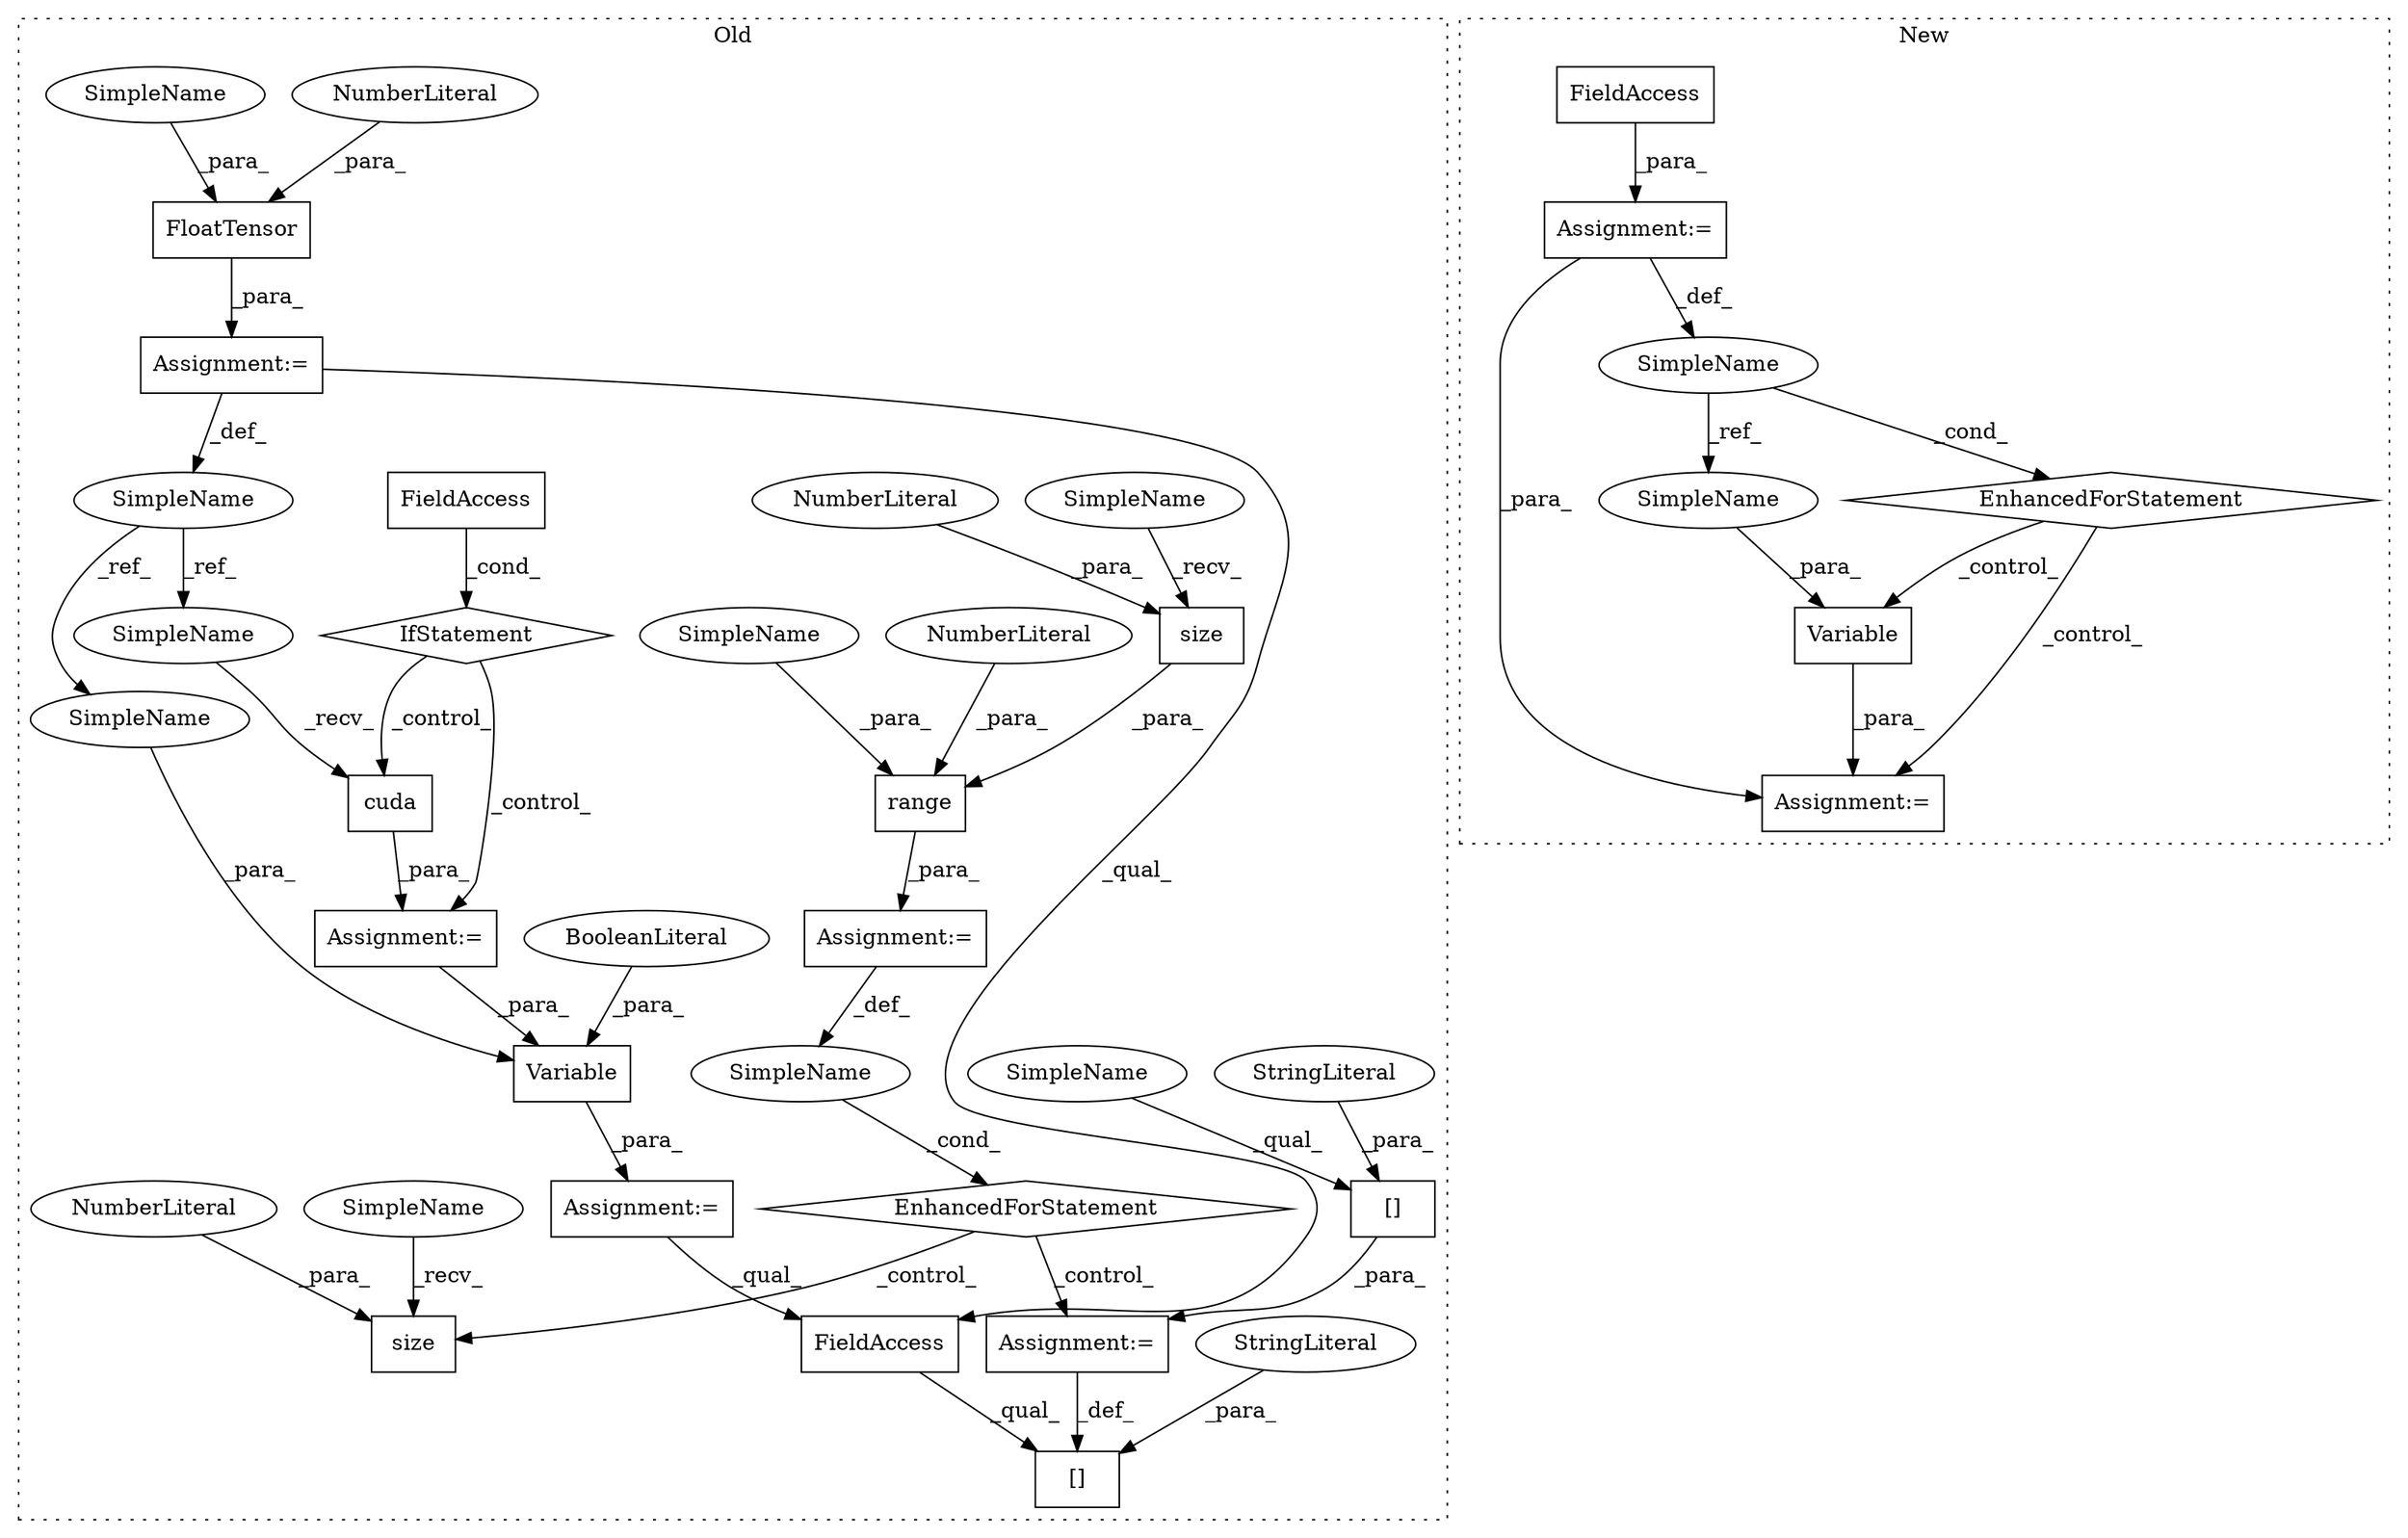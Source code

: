 digraph G {
subgraph cluster0 {
1 [label="FloatTensor" a="32" s="3087,3113" l="12,1" shape="box"];
4 [label="Assignment:=" a="7" s="3150" l="1" shape="box"];
5 [label="Assignment:=" a="7" s="3192" l="1" shape="box"];
6 [label="cuda" a="32" s="3164" l="6" shape="box"];
7 [label="Variable" a="32" s="3193,3220" l="9,1" shape="box"];
9 [label="BooleanLiteral" a="9" s="3215" l="5" shape="ellipse"];
10 [label="FieldAccess" a="22" s="3124" l="4" shape="box"];
11 [label="IfStatement" a="25" s="3120,3128" l="4,2" shape="diamond"];
12 [label="range" a="32" s="3288,3328" l="6,1" shape="box"];
13 [label="[]" a="2" s="3368,3400" l="16,1" shape="box"];
14 [label="NumberLiteral" a="34" s="3110" l="3" shape="ellipse"];
15 [label="NumberLiteral" a="34" s="3294" l="1" shape="ellipse"];
16 [label="EnhancedForStatement" a="70" s="3227,3329" l="53,2" shape="diamond"];
17 [label="FieldAccess" a="22" s="3368" l="15" shape="box"];
18 [label="SimpleName" a="42" s="3284" l="1" shape="ellipse"];
19 [label="Assignment:=" a="7" s="3401" l="1" shape="box"];
20 [label="[]" a="2" s="3402,3449" l="14,1" shape="box"];
22 [label="SimpleName" a="42" s="3068" l="12" shape="ellipse"];
23 [label="StringLiteral" a="45" s="3384" l="16" shape="ellipse"];
24 [label="StringLiteral" a="45" s="3416" l="33" shape="ellipse"];
25 [label="size" a="32" s="3310,3316" l="5,1" shape="box"];
26 [label="NumberLiteral" a="34" s="3315" l="1" shape="ellipse"];
27 [label="size" a="32" s="3800,3806" l="5,1" shape="box"];
28 [label="NumberLiteral" a="34" s="3805" l="1" shape="ellipse"];
29 [label="Assignment:=" a="7" s="3227,3329" l="53,2" shape="box"];
30 [label="Assignment:=" a="7" s="3080" l="1" shape="box"];
33 [label="SimpleName" a="42" s="3318" l="10" shape="ellipse"];
34 [label="SimpleName" a="42" s="3099" l="10" shape="ellipse"];
35 [label="SimpleName" a="42" s="3202" l="12" shape="ellipse"];
36 [label="SimpleName" a="42" s="3151" l="12" shape="ellipse"];
38 [label="SimpleName" a="42" s="3402" l="13" shape="ellipse"];
39 [label="SimpleName" a="42" s="3296" l="13" shape="ellipse"];
40 [label="SimpleName" a="42" s="3786" l="13" shape="ellipse"];
label = "Old";
style="dotted";
}
subgraph cluster1 {
2 [label="Variable" a="32" s="3326,3340" l="9,1" shape="box"];
3 [label="Assignment:=" a="7" s="3540" l="2" shape="box"];
8 [label="EnhancedForStatement" a="70" s="3233,3310" l="53,2" shape="diamond"];
21 [label="SimpleName" a="42" s="3290" l="5" shape="ellipse"];
31 [label="Assignment:=" a="7" s="3233,3310" l="53,2" shape="box"];
32 [label="FieldAccess" a="22" s="3298" l="12" shape="box"];
37 [label="SimpleName" a="42" s="3335" l="5" shape="ellipse"];
label = "New";
style="dotted";
}
1 -> 30 [label="_para_"];
2 -> 3 [label="_para_"];
4 -> 7 [label="_para_"];
5 -> 17 [label="_qual_"];
6 -> 4 [label="_para_"];
7 -> 5 [label="_para_"];
8 -> 2 [label="_control_"];
8 -> 3 [label="_control_"];
9 -> 7 [label="_para_"];
10 -> 11 [label="_cond_"];
11 -> 6 [label="_control_"];
11 -> 4 [label="_control_"];
12 -> 29 [label="_para_"];
14 -> 1 [label="_para_"];
15 -> 12 [label="_para_"];
16 -> 27 [label="_control_"];
16 -> 19 [label="_control_"];
17 -> 13 [label="_qual_"];
18 -> 16 [label="_cond_"];
19 -> 13 [label="_def_"];
20 -> 19 [label="_para_"];
21 -> 37 [label="_ref_"];
21 -> 8 [label="_cond_"];
22 -> 35 [label="_ref_"];
22 -> 36 [label="_ref_"];
23 -> 13 [label="_para_"];
24 -> 20 [label="_para_"];
25 -> 12 [label="_para_"];
26 -> 25 [label="_para_"];
28 -> 27 [label="_para_"];
29 -> 18 [label="_def_"];
30 -> 22 [label="_def_"];
30 -> 17 [label="_qual_"];
31 -> 21 [label="_def_"];
31 -> 3 [label="_para_"];
32 -> 31 [label="_para_"];
33 -> 12 [label="_para_"];
34 -> 1 [label="_para_"];
35 -> 7 [label="_para_"];
36 -> 6 [label="_recv_"];
37 -> 2 [label="_para_"];
38 -> 20 [label="_qual_"];
39 -> 25 [label="_recv_"];
40 -> 27 [label="_recv_"];
}